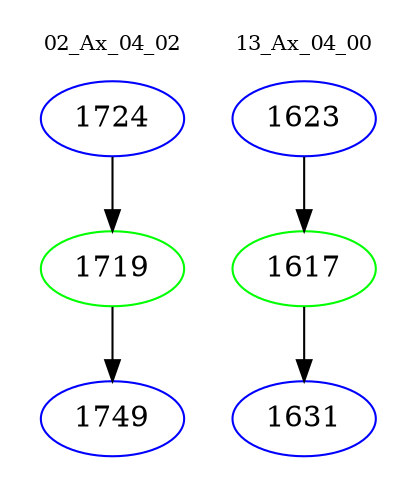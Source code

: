 digraph{
subgraph cluster_0 {
color = white
label = "02_Ax_04_02";
fontsize=10;
T0_1724 [label="1724", color="blue"]
T0_1724 -> T0_1719 [color="black"]
T0_1719 [label="1719", color="green"]
T0_1719 -> T0_1749 [color="black"]
T0_1749 [label="1749", color="blue"]
}
subgraph cluster_1 {
color = white
label = "13_Ax_04_00";
fontsize=10;
T1_1623 [label="1623", color="blue"]
T1_1623 -> T1_1617 [color="black"]
T1_1617 [label="1617", color="green"]
T1_1617 -> T1_1631 [color="black"]
T1_1631 [label="1631", color="blue"]
}
}
